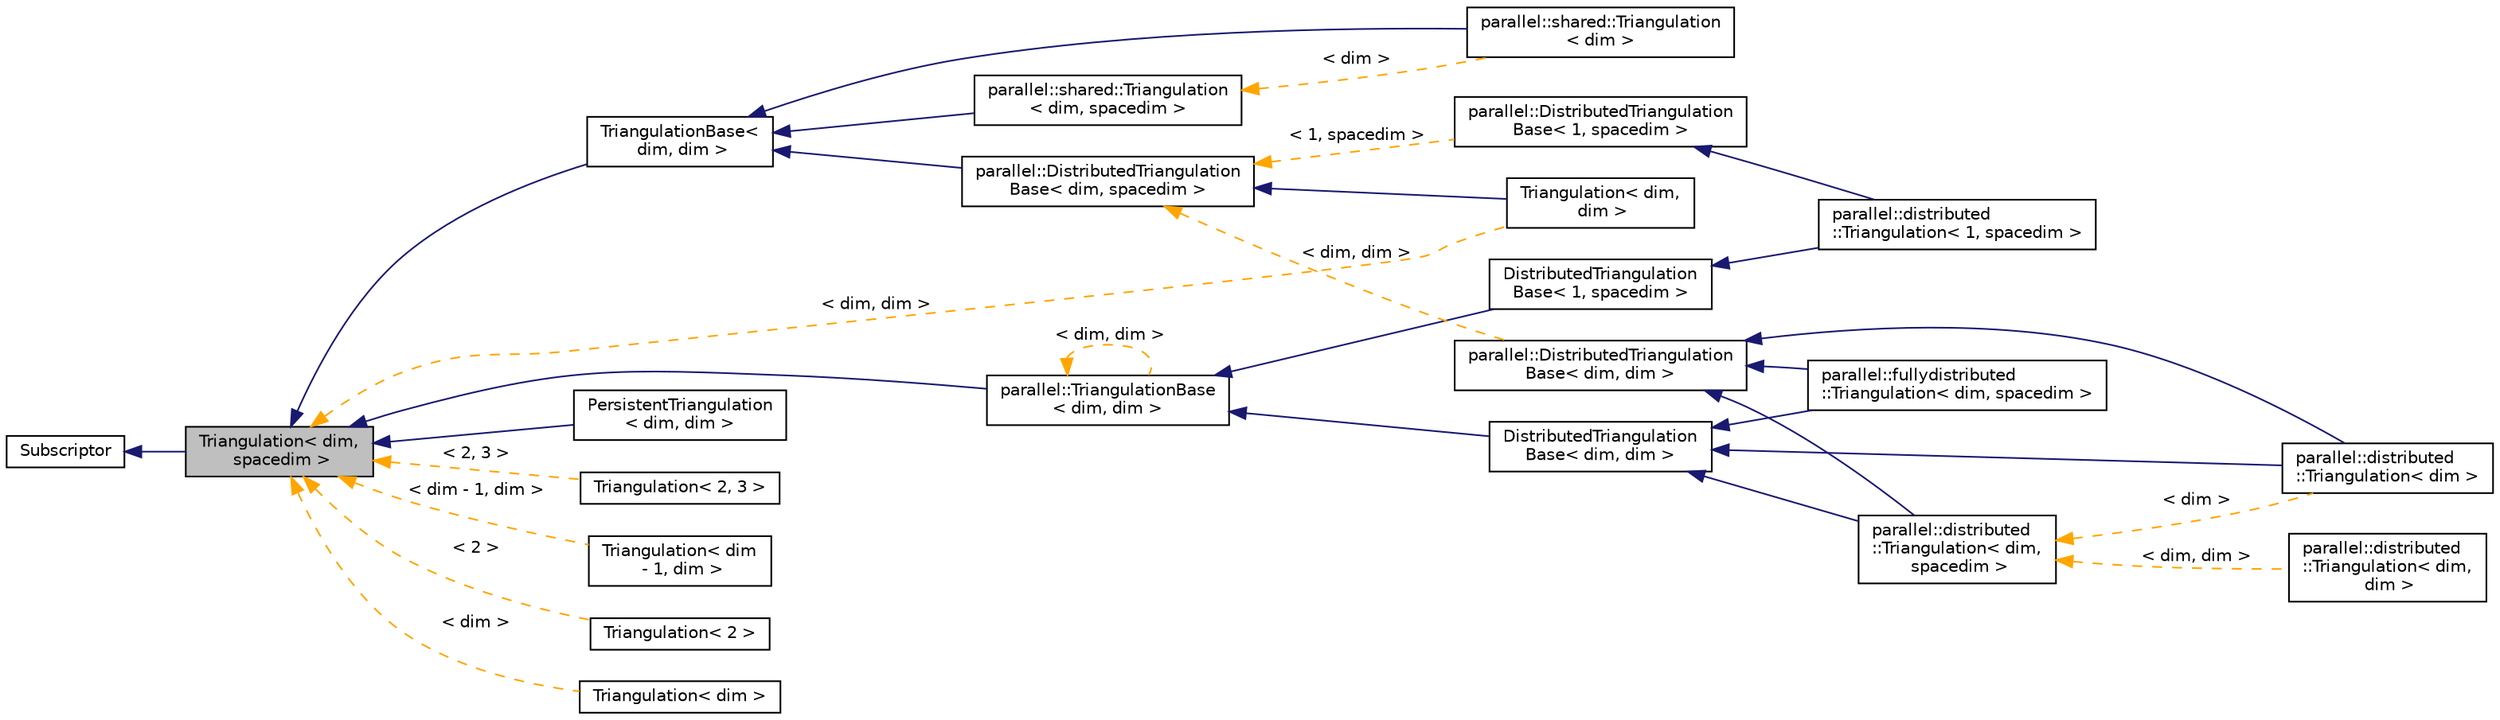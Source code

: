 digraph "Triangulation&lt; dim, spacedim &gt;"
{
 // LATEX_PDF_SIZE
  edge [fontname="Helvetica",fontsize="10",labelfontname="Helvetica",labelfontsize="10"];
  node [fontname="Helvetica",fontsize="10",shape=record];
  rankdir="LR";
  Node1 [label="Triangulation\< dim,\l spacedim \>",height=0.2,width=0.4,color="black", fillcolor="grey75", style="filled", fontcolor="black",tooltip=" "];
  Node2 -> Node1 [dir="back",color="midnightblue",fontsize="10",style="solid",fontname="Helvetica"];
  Node2 [label="Subscriptor",height=0.2,width=0.4,color="black", fillcolor="white", style="filled",URL="$classSubscriptor.html",tooltip=" "];
  Node1 -> Node3 [dir="back",color="midnightblue",fontsize="10",style="solid",fontname="Helvetica"];
  Node3 [label="parallel::TriangulationBase\l\< dim, dim \>",height=0.2,width=0.4,color="black", fillcolor="white", style="filled",URL="$classparallel_1_1TriangulationBase.html",tooltip=" "];
  Node3 -> Node4 [dir="back",color="midnightblue",fontsize="10",style="solid",fontname="Helvetica"];
  Node4 [label="DistributedTriangulation\lBase\< 1, spacedim \>",height=0.2,width=0.4,color="black", fillcolor="white", style="filled",URL="$classparallel_1_1DistributedTriangulationBase.html",tooltip=" "];
  Node4 -> Node5 [dir="back",color="midnightblue",fontsize="10",style="solid",fontname="Helvetica"];
  Node5 [label="parallel::distributed\l::Triangulation\< 1, spacedim \>",height=0.2,width=0.4,color="black", fillcolor="white", style="filled",URL="$classparallel_1_1distributed_1_1Triangulation_3_011_00_01spacedim_01_4.html",tooltip=" "];
  Node3 -> Node6 [dir="back",color="midnightblue",fontsize="10",style="solid",fontname="Helvetica"];
  Node6 [label="DistributedTriangulation\lBase\< dim, dim \>",height=0.2,width=0.4,color="black", fillcolor="white", style="filled",URL="$classparallel_1_1DistributedTriangulationBase.html",tooltip=" "];
  Node6 -> Node7 [dir="back",color="midnightblue",fontsize="10",style="solid",fontname="Helvetica"];
  Node7 [label="parallel::distributed\l::Triangulation\< dim,\l spacedim \>",height=0.2,width=0.4,color="black", fillcolor="white", style="filled",URL="$classparallel_1_1distributed_1_1Triangulation.html",tooltip=" "];
  Node7 -> Node8 [dir="back",color="orange",fontsize="10",style="dashed",label=" \< dim, dim \>" ,fontname="Helvetica"];
  Node8 [label="parallel::distributed\l::Triangulation\< dim,\l dim \>",height=0.2,width=0.4,color="black", fillcolor="white", style="filled",URL="$classparallel_1_1distributed_1_1Triangulation.html",tooltip=" "];
  Node7 -> Node9 [dir="back",color="orange",fontsize="10",style="dashed",label=" \< dim \>" ,fontname="Helvetica"];
  Node9 [label="parallel::distributed\l::Triangulation\< dim \>",height=0.2,width=0.4,color="black", fillcolor="white", style="filled",URL="$classparallel_1_1distributed_1_1Triangulation.html",tooltip=" "];
  Node6 -> Node10 [dir="back",color="midnightblue",fontsize="10",style="solid",fontname="Helvetica"];
  Node10 [label="parallel::fullydistributed\l::Triangulation\< dim, spacedim \>",height=0.2,width=0.4,color="black", fillcolor="white", style="filled",URL="$classparallel_1_1fullydistributed_1_1Triangulation.html",tooltip=" "];
  Node6 -> Node9 [dir="back",color="midnightblue",fontsize="10",style="solid",fontname="Helvetica"];
  Node3 -> Node3 [dir="back",color="orange",fontsize="10",style="dashed",label=" \< dim, dim \>" ,fontname="Helvetica"];
  Node1 -> Node11 [dir="back",color="midnightblue",fontsize="10",style="solid",fontname="Helvetica"];
  Node11 [label="PersistentTriangulation\l\< dim, dim \>",height=0.2,width=0.4,color="black", fillcolor="white", style="filled",URL="$classPersistentTriangulation.html",tooltip=" "];
  Node1 -> Node12 [dir="back",color="midnightblue",fontsize="10",style="solid",fontname="Helvetica"];
  Node12 [label="TriangulationBase\<\l dim, dim \>",height=0.2,width=0.4,color="black", fillcolor="white", style="filled",URL="$classparallel_1_1TriangulationBase.html",tooltip=" "];
  Node12 -> Node13 [dir="back",color="midnightblue",fontsize="10",style="solid",fontname="Helvetica"];
  Node13 [label="parallel::DistributedTriangulation\lBase\< dim, spacedim \>",height=0.2,width=0.4,color="black", fillcolor="white", style="filled",URL="$classparallel_1_1DistributedTriangulationBase.html",tooltip=" "];
  Node13 -> Node14 [dir="back",color="midnightblue",fontsize="10",style="solid",fontname="Helvetica"];
  Node14 [label="Triangulation\< dim,\l dim \>",height=0.2,width=0.4,color="black", fillcolor="white", style="filled",URL="$classparallel_1_1distributed_1_1Triangulation.html",tooltip=" "];
  Node13 -> Node15 [dir="back",color="orange",fontsize="10",style="dashed",label=" \< 1, spacedim \>" ,fontname="Helvetica"];
  Node15 [label="parallel::DistributedTriangulation\lBase\< 1, spacedim \>",height=0.2,width=0.4,color="black", fillcolor="white", style="filled",URL="$classparallel_1_1DistributedTriangulationBase.html",tooltip=" "];
  Node15 -> Node5 [dir="back",color="midnightblue",fontsize="10",style="solid",fontname="Helvetica"];
  Node13 -> Node16 [dir="back",color="orange",fontsize="10",style="dashed",label=" \< dim, dim \>" ,fontname="Helvetica"];
  Node16 [label="parallel::DistributedTriangulation\lBase\< dim, dim \>",height=0.2,width=0.4,color="black", fillcolor="white", style="filled",URL="$classparallel_1_1DistributedTriangulationBase.html",tooltip=" "];
  Node16 -> Node7 [dir="back",color="midnightblue",fontsize="10",style="solid",fontname="Helvetica"];
  Node16 -> Node10 [dir="back",color="midnightblue",fontsize="10",style="solid",fontname="Helvetica"];
  Node16 -> Node9 [dir="back",color="midnightblue",fontsize="10",style="solid",fontname="Helvetica"];
  Node12 -> Node17 [dir="back",color="midnightblue",fontsize="10",style="solid",fontname="Helvetica"];
  Node17 [label="parallel::shared::Triangulation\l\< dim, spacedim \>",height=0.2,width=0.4,color="black", fillcolor="white", style="filled",URL="$classparallel_1_1shared_1_1Triangulation.html",tooltip=" "];
  Node17 -> Node18 [dir="back",color="orange",fontsize="10",style="dashed",label=" \< dim \>" ,fontname="Helvetica"];
  Node18 [label="parallel::shared::Triangulation\l\< dim \>",height=0.2,width=0.4,color="black", fillcolor="white", style="filled",URL="$classparallel_1_1shared_1_1Triangulation.html",tooltip=" "];
  Node12 -> Node18 [dir="back",color="midnightblue",fontsize="10",style="solid",fontname="Helvetica"];
  Node1 -> Node19 [dir="back",color="orange",fontsize="10",style="dashed",label=" \< 2, 3 \>" ,fontname="Helvetica"];
  Node19 [label="Triangulation\< 2, 3 \>",height=0.2,width=0.4,color="black", fillcolor="white", style="filled",URL="$classTriangulation.html",tooltip=" "];
  Node1 -> Node20 [dir="back",color="orange",fontsize="10",style="dashed",label=" \< dim - 1, dim \>" ,fontname="Helvetica"];
  Node20 [label="Triangulation\< dim\l - 1, dim \>",height=0.2,width=0.4,color="black", fillcolor="white", style="filled",URL="$classTriangulation.html",tooltip=" "];
  Node1 -> Node21 [dir="back",color="orange",fontsize="10",style="dashed",label=" \< 2 \>" ,fontname="Helvetica"];
  Node21 [label="Triangulation\< 2 \>",height=0.2,width=0.4,color="black", fillcolor="white", style="filled",URL="$classTriangulation.html",tooltip=" "];
  Node1 -> Node14 [dir="back",color="orange",fontsize="10",style="dashed",label=" \< dim, dim \>" ,fontname="Helvetica"];
  Node1 -> Node22 [dir="back",color="orange",fontsize="10",style="dashed",label=" \< dim \>" ,fontname="Helvetica"];
  Node22 [label="Triangulation\< dim \>",height=0.2,width=0.4,color="black", fillcolor="white", style="filled",URL="$classTriangulation.html",tooltip=" "];
}
